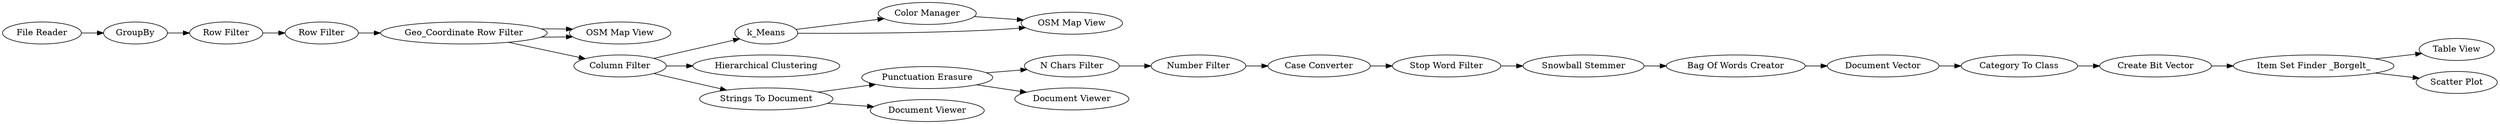 digraph {
	1 [label="File Reader"]
	2 [label=GroupBy]
	5 [label="Row Filter"]
	8 [label="Geo_Coordinate Row Filter"]
	10 [label="OSM Map View"]
	11 [label="Column Filter"]
	12 [label=k_Means]
	13 [label="Color Manager"]
	14 [label="OSM Map View"]
	15 [label="Row Filter"]
	16 [label="Hierarchical Clustering"]
	17 [label="Strings To Document"]
	18 [label="Punctuation Erasure"]
	19 [label="N Chars Filter"]
	20 [label="Number Filter"]
	21 [label="Case Converter"]
	23 [label="Document Viewer"]
	24 [label="Document Viewer"]
	25 [label="Stop Word Filter"]
	26 [label="Snowball Stemmer"]
	27 [label="Bag Of Words Creator"]
	28 [label="Document Vector"]
	29 [label="Category To Class"]
	30 [label="Create Bit Vector"]
	31 [label="Item Set Finder _Borgelt_"]
	32 [label="Table View"]
	33 [label="Scatter Plot"]
	1 -> 2
	2 -> 5
	5 -> 15
	8 -> 10
	8 -> 10
	8 -> 11
	11 -> 12
	11 -> 17
	11 -> 16
	12 -> 13
	12 -> 14
	13 -> 14
	15 -> 8
	17 -> 18
	17 -> 23
	18 -> 19
	18 -> 24
	19 -> 20
	20 -> 21
	21 -> 25
	25 -> 26
	26 -> 27
	27 -> 28
	28 -> 29
	29 -> 30
	30 -> 31
	31 -> 33
	31 -> 32
	rankdir=LR
}
